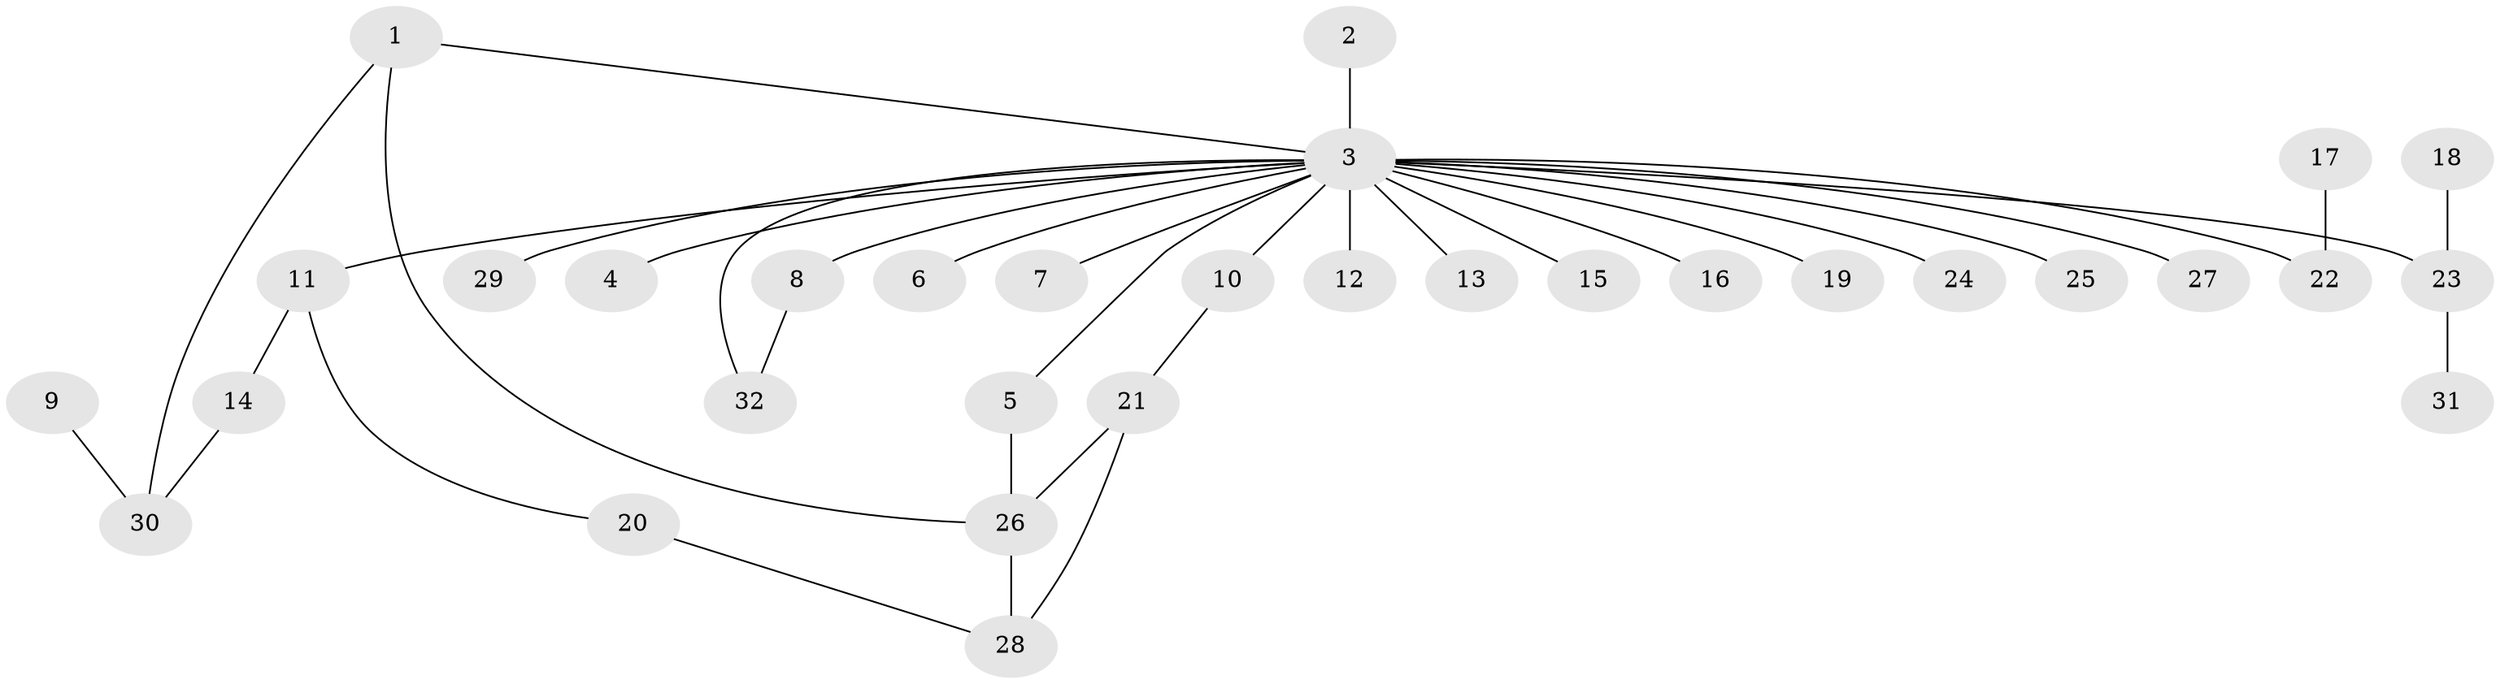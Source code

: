 // original degree distribution, {3: 0.07547169811320754, 26: 0.018867924528301886, 8: 0.018867924528301886, 1: 0.5660377358490566, 5: 0.03773584905660377, 4: 0.09433962264150944, 2: 0.18867924528301888}
// Generated by graph-tools (version 1.1) at 2025/36/03/04/25 23:36:48]
// undirected, 32 vertices, 37 edges
graph export_dot {
  node [color=gray90,style=filled];
  1;
  2;
  3;
  4;
  5;
  6;
  7;
  8;
  9;
  10;
  11;
  12;
  13;
  14;
  15;
  16;
  17;
  18;
  19;
  20;
  21;
  22;
  23;
  24;
  25;
  26;
  27;
  28;
  29;
  30;
  31;
  32;
  1 -- 3 [weight=1.0];
  1 -- 26 [weight=1.0];
  1 -- 30 [weight=1.0];
  2 -- 3 [weight=1.0];
  3 -- 4 [weight=1.0];
  3 -- 5 [weight=1.0];
  3 -- 6 [weight=1.0];
  3 -- 7 [weight=1.0];
  3 -- 8 [weight=1.0];
  3 -- 10 [weight=1.0];
  3 -- 11 [weight=1.0];
  3 -- 12 [weight=1.0];
  3 -- 13 [weight=1.0];
  3 -- 15 [weight=1.0];
  3 -- 16 [weight=1.0];
  3 -- 19 [weight=1.0];
  3 -- 22 [weight=1.0];
  3 -- 23 [weight=2.0];
  3 -- 24 [weight=1.0];
  3 -- 25 [weight=1.0];
  3 -- 27 [weight=1.0];
  3 -- 29 [weight=1.0];
  3 -- 32 [weight=1.0];
  5 -- 26 [weight=1.0];
  8 -- 32 [weight=1.0];
  9 -- 30 [weight=1.0];
  10 -- 21 [weight=1.0];
  11 -- 14 [weight=1.0];
  11 -- 20 [weight=1.0];
  14 -- 30 [weight=1.0];
  17 -- 22 [weight=1.0];
  18 -- 23 [weight=1.0];
  20 -- 28 [weight=1.0];
  21 -- 26 [weight=1.0];
  21 -- 28 [weight=1.0];
  23 -- 31 [weight=1.0];
  26 -- 28 [weight=2.0];
}
